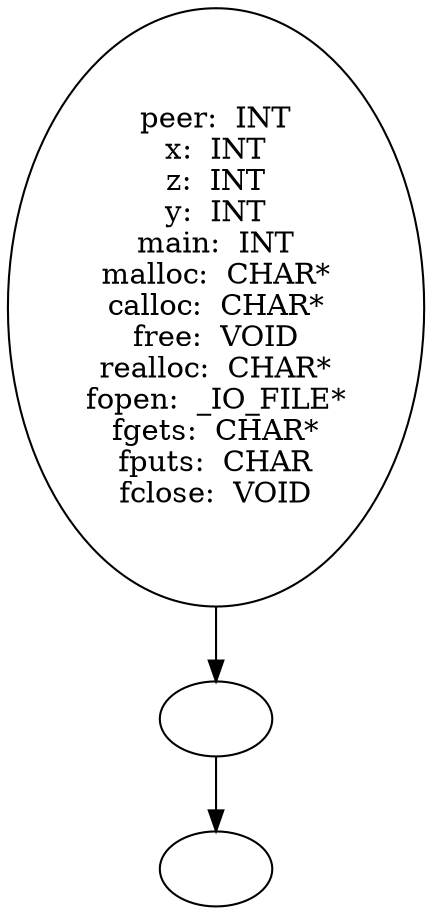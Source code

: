 digraph AST {
  "135951641461616" [label="peer:  INT
x:  INT
z:  INT
y:  INT
main:  INT
malloc:  CHAR*
calloc:  CHAR*
free:  VOID
realloc:  CHAR*
fopen:  _IO_FILE*
fgets:  CHAR*
fputs:  CHAR
fclose:  VOID"];
  "135951641461616" -> "135951641464064";
  "135951641464064" [label=""];
  "135951641464064" -> "135951641472464";
  "135951641472464" [label=""];
}
